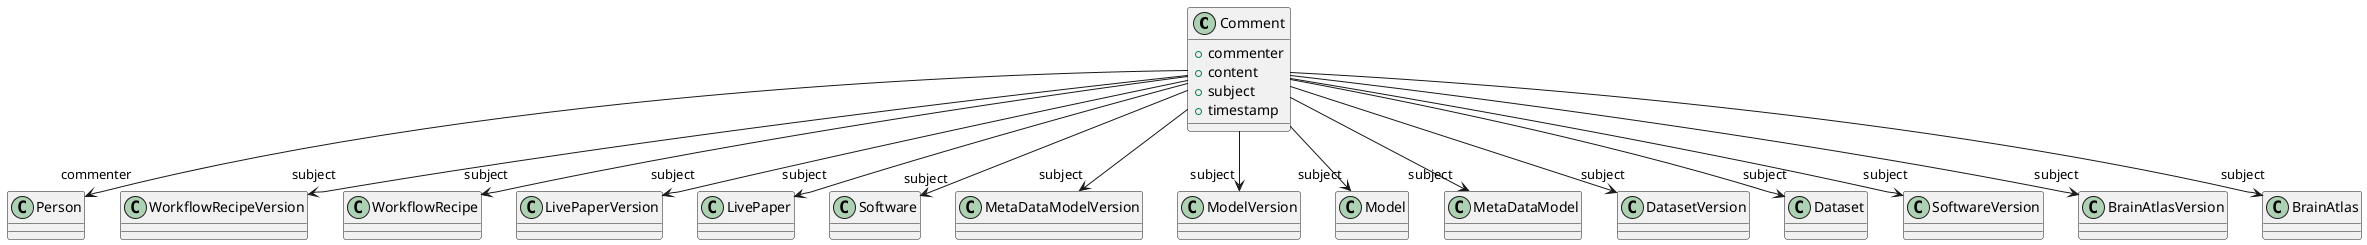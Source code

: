 @startuml
class Comment {
+commenter
+content
+subject
+timestamp

}
Comment -d-> "commenter" Person
Comment -d-> "subject" WorkflowRecipeVersion
Comment -d-> "subject" WorkflowRecipe
Comment -d-> "subject" LivePaperVersion
Comment -d-> "subject" LivePaper
Comment -d-> "subject" Software
Comment -d-> "subject" MetaDataModelVersion
Comment -d-> "subject" ModelVersion
Comment -d-> "subject" Model
Comment -d-> "subject" MetaDataModel
Comment -d-> "subject" DatasetVersion
Comment -d-> "subject" Dataset
Comment -d-> "subject" SoftwareVersion
Comment -d-> "subject" BrainAtlasVersion
Comment -d-> "subject" BrainAtlas

@enduml